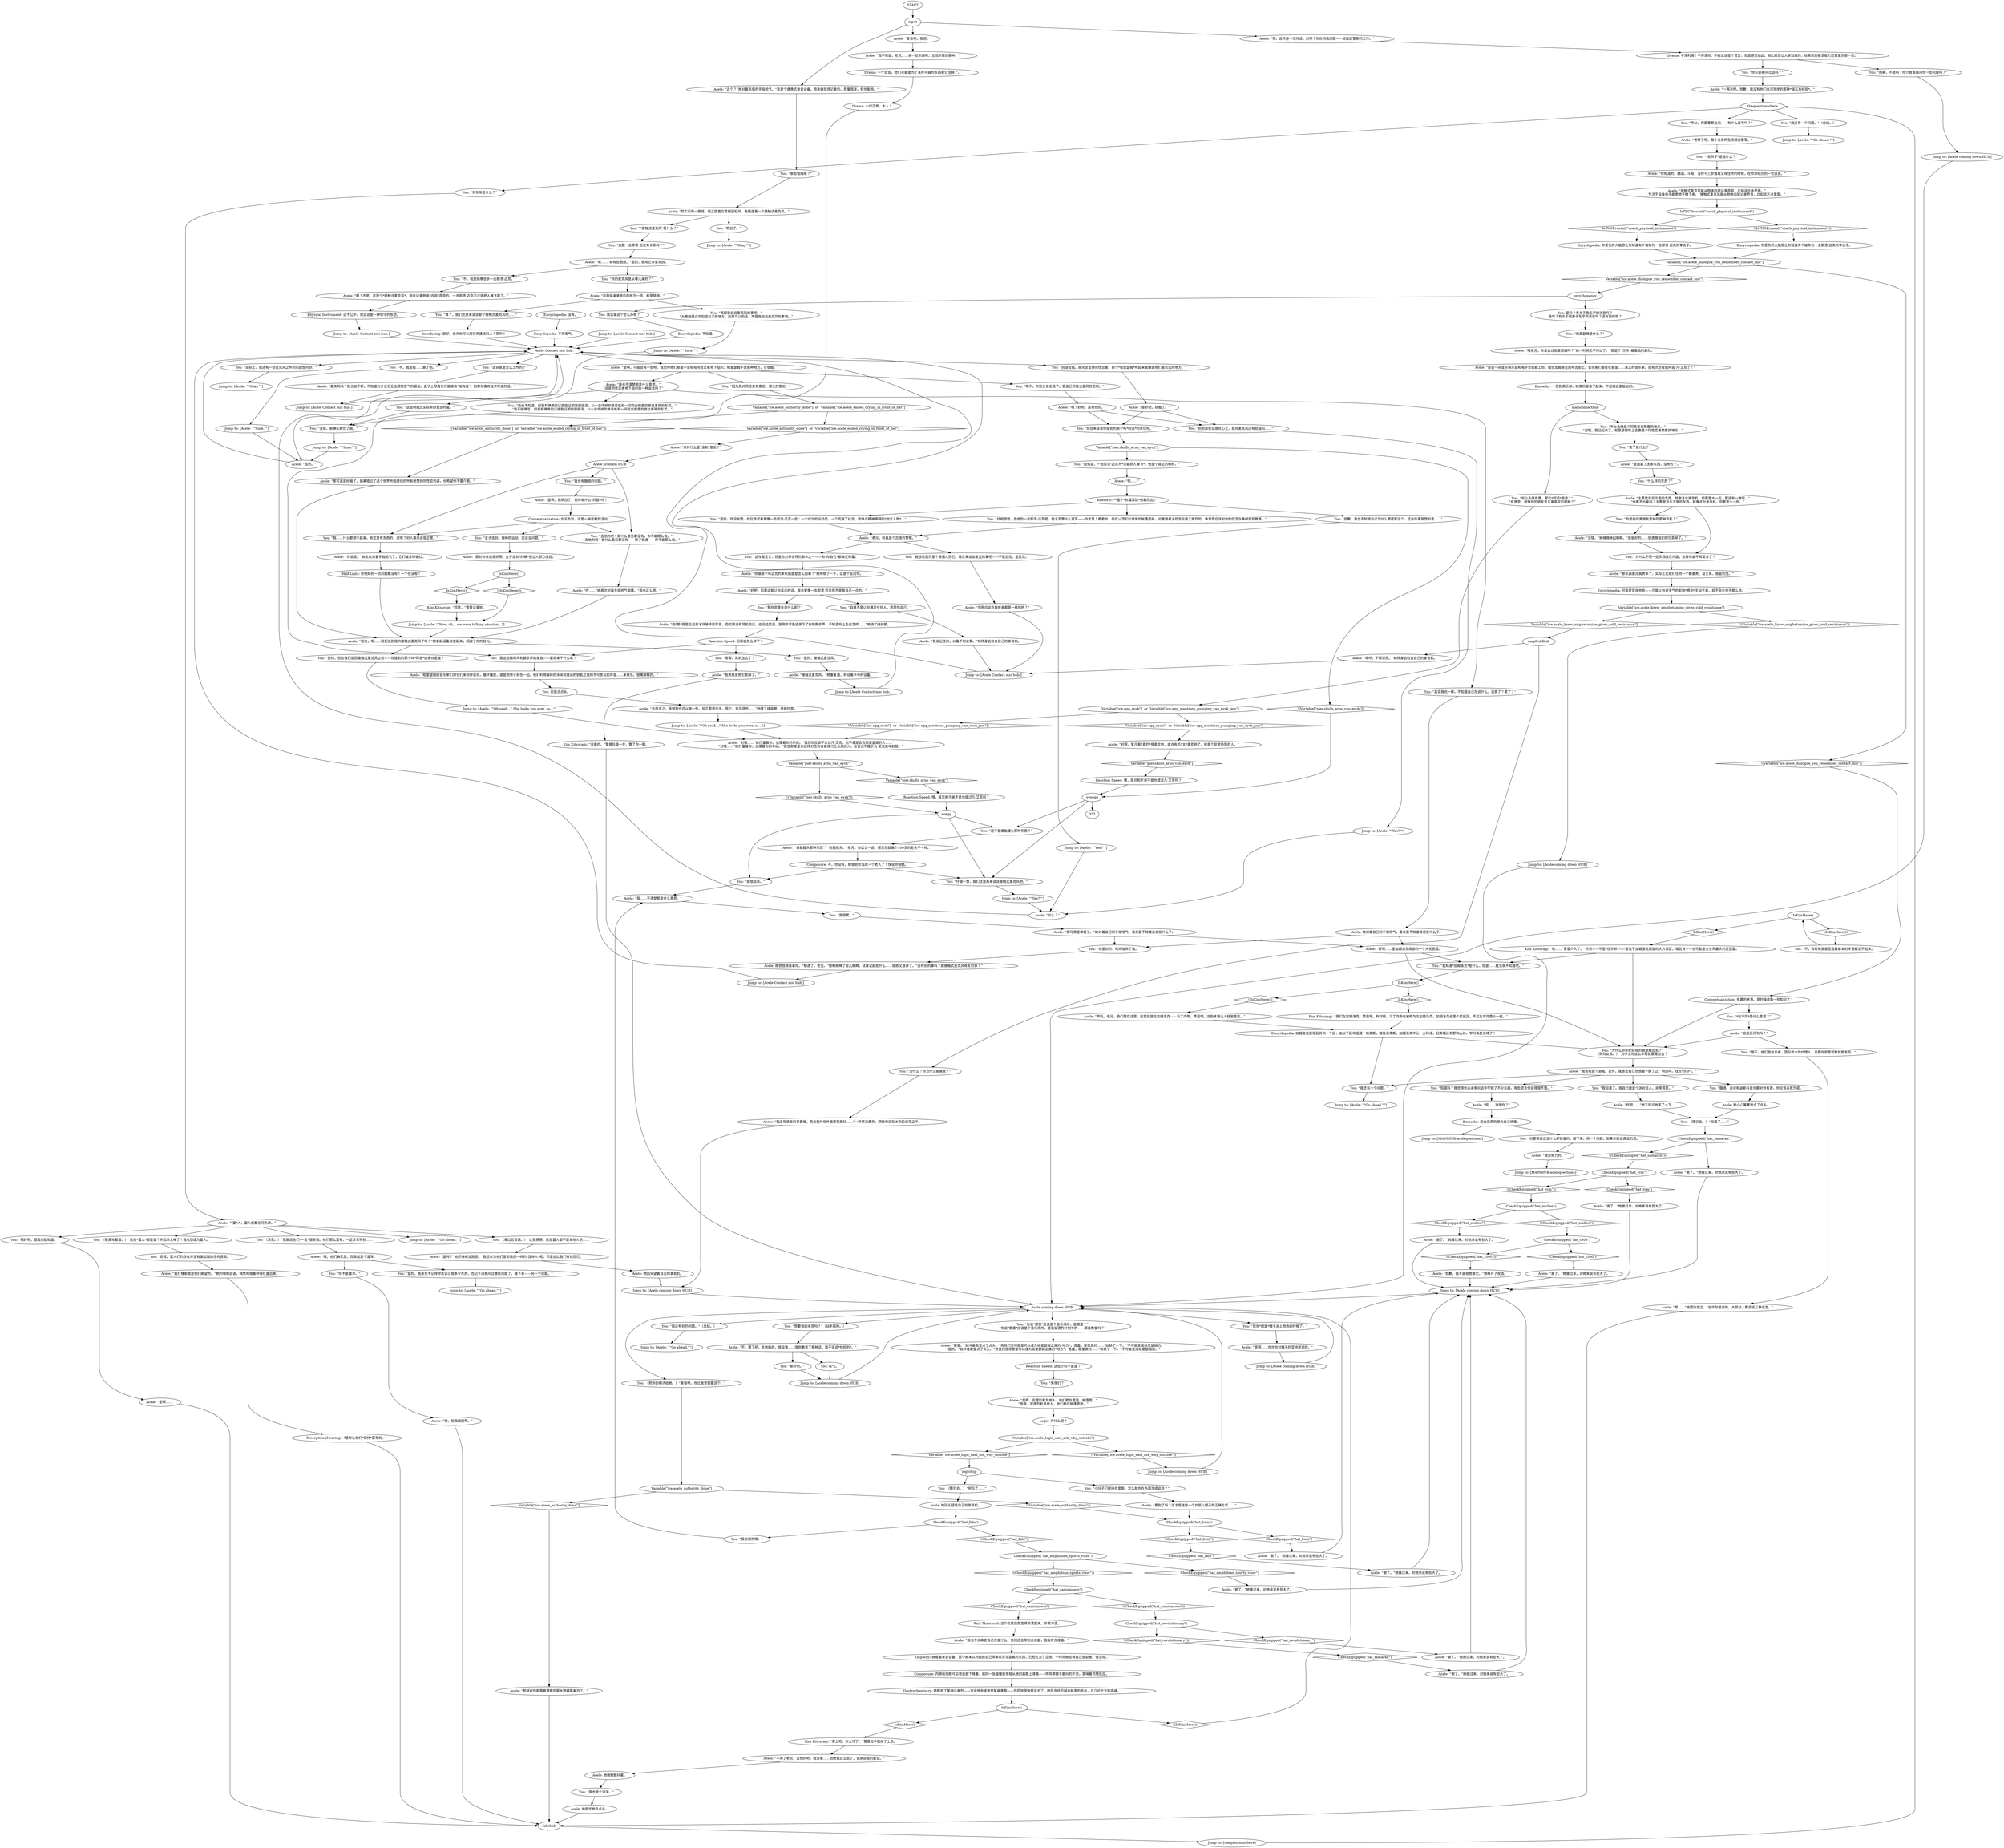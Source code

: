 # ICE / ACELE ON ICE
# this is where the "recording device", "what are you doing here on the ice?" and "questioning" branches are located.
# ==================================================
digraph G {
	  0 [label="START"];
	  1 [label="input"];
	  2 [label="CheckEquipped(\"hat_t500\")"];
	  3 [label="CheckEquipped(\"hat_t500\")", shape=diamond];
	  4 [label="!(CheckEquipped(\"hat_t500\"))", shape=diamond];
	  5 [label="You: “那些电线呢？”"];
	  6 [label="Acele Contact mic hub."];
	  7 [label="You: “哦不，你完全误会我了。我自己可能也是同性恋呢。”"];
	  8 [label="Acele: “我也不太确定自己在做什么，他们还会用到合成器，我没有合成器。”"];
	  9 [label="Jump to: [Acele coming down HUB]"];
	  10 [label="You: “所以，你跟警察之间——有什么过节吗？”"];
	  11 [label="You: “我知道*加姆洛克*是什么，但是……就当我不知道吧。”"];
	  12 [label="Acele: “*富*人，富人们都在河东岸。”"];
	  13 [label="Acele: “哦，他们确实是。而我就是个渣滓。”"];
	  14 [label="Acele: “拜托，老兄。我们就在这里。这里就是北加姆洛克——马丁内斯。算是吧。这些术语让人挺困惑的。”"];
	  15 [label="Jump to: [Acele: \"\"Okay.\"\"]"];
	  16 [label="Jump to: [Acele: \"\"Oh yeah...\" She looks you over, as...\"]"];
	  17 [label="Acele: “呃……”"];
	  18 [label="Acele: “麦克风吗？我也说不好。不知道为什么它无法感知空气的振动，盒子上写着它只能接收*结构音*。如果你喜欢技术呓语的话。”"];
	  19 [label="Jump to: [Acele: \"\"Yes?\"\"]"];
	  20 [label="Acele: 她对着自己的手指哈气，看来是不知道该说些什么了。"];
	  21 [label="You: “是的，你没听错。你应该试着更像一击即溃·迈克一些：一个成功的运动员，一个克服了社会、肉体与精神障碍的*励志人物*。”"];
	  22 [label="You: “这与我无关，而是你对拳击界的泰斗之一——和*你自己*都缺乏尊重。”"];
	  23 [label="You: “什么样的东西？”"];
	  24 [label="Jump to: [Acele: \"\"Go ahead.\"\"]"];
	  25 [label="You: （冷笑。）“我敢说他们*一定*很有钱。他们那么富有，一定非常特别……”"];
	  26 [label="Kim Kitsuragi: “咳……”警督介入了。“市郊——不是*在市郊*——是位于加姆洛克南部的大片郊区，瑞瓦肖——也可能是全世界最大的贫民窟。”"];
	  27 [label="Acele: 她小心翼翼地点了点头。"];
	  28 [label="CheckEquipped(\"hat_amphibian_sports_visor\")"];
	  29 [label="CheckEquipped(\"hat_amphibian_sports_visor\")", shape=diamond];
	  30 [label="!(CheckEquipped(\"hat_amphibian_sports_visor\"))", shape=diamond];
	  31 [label="Acele: “谢了。”她接过来，对她来说有些大了。"];
	  32 [label="Acele: “谢了。”她接过来，对她来说有些大了。"];
	  33 [label="You: “现在来谈谈你提到的那个叫*阿诺*的家伙吧。”"];
	  34 [label="You: “是的，接触式麦克风。”"];
	  35 [label="You: “这玩意是怎么工作的？”"];
	  36 [label="Acele: “你对什么是*没有*意见？”"];
	  37 [label="Acele: “你跟那个叫迈克的家伙到底是怎么回事？”她停顿了一下，这是个反问句。"];
	  38 [label="You: “仔细想想，去他的一击即溃·迈克吧。他才不算什么冠军——你才是！看看你，站在一顶松松垮垮的帐篷面前，对着瘾君子的音乐挑三拣四的。体育界应该对你的信念与奉献感到敬畏。”"];
	  39 [label="Acele: “没错。”她微微眯起眼睛。“是挺好的……很遗憾我们把它卖掉了。”"];
	  40 [label="Variable[\"ice.acele_knew_amphetamine_gives_cold_resistance\"]"];
	  41 [label="Variable[\"ice.acele_knew_amphetamine_gives_cold_resistance\"]", shape=diamond];
	  42 [label="!(Variable[\"ice.acele_knew_amphetamine_gives_cold_resistance\"])", shape=diamond];
	  43 [label="Acele: “嗯……”她望向东边。“也许你是对的。大部分人都会说三种语言。”"];
	  44 [label="Jump to: [Acele coming down HUB]"];
	  45 [label="You: “再跟我说说麦克风的事吧。”\n“大概就是少年犯混日子的地方。如果可以的话，再跟我说说麦克风的事吧。”"];
	  46 [label="Encyclopedia: 可能是安非他命——它能让你对天气的影响*感到*无动于衷，却不会让你不那么冷。"];
	  47 [label="IsKimHere()"];
	  48 [label="IsKimHere()", shape=diamond];
	  49 [label="!(IsKimHere())", shape=diamond];
	  50 [label="Acele: “我爸爸是个酒鬼。另外，我感觉自己也想要一醉了之，明白吗。找点*乐子*。”"];
	  51 [label="You: “我还有一个问题。”"];
	  52 [label="You: “你不是渣滓。”"];
	  53 [label="Acele: “这是反问句吗？”"];
	  54 [label="Acele: “老样子吧，我十几岁的生活相当堕落。”"];
	  55 [label="Physical Instrument: 这不公平。而且这是一种保守的陈述。"];
	  56 [label="Rhetoric: 一整个*长篇累牍*倾巢而出！"];
	  57 [label="Conceptualization: 女子击剑。这是一种高雅的活动。"];
	  58 [label="Acele: “那对你来说很好啊。女子击剑*的确*很让人赏心悦目。”"];
	  59 [label="Jump to: [Acele: \"\"Now, uh... we were talking about m...\"]"];
	  60 [label="Acele: “抱歉，我不是很想要它。”她移开了视线。"];
	  61 [label="Jump to: [Acele: \"\"Yes?\"\"]"];
	  62 [label="You: “抱歉，我也不知道自己为什么要提起这个。还有件事我想知道……”"];
	  63 [label="Acele problem HUB"];
	  64 [label="Acele: “哦！好吧，真有你的。”"];
	  65 [label="You: “其实我也一样。不知道自己在说什么。沮丧了？累了？”"];
	  66 [label="You: “等等，耳机怎么了？”"];
	  67 [label="Acele: “我男朋友把它卖掉了。”"];
	  68 [label="You: “为什么？你为什么能接受？”"];
	  69 [label="Logic: 为什么呢？"];
	  70 [label="You: “*老样子*是指什么？”"];
	  71 [label="IsKimHere()"];
	  72 [label="IsKimHere()", shape=diamond];
	  73 [label="!(IsKimHere())", shape=diamond];
	  74 [label="CheckEquipped(\"hat_revolutionary\")"];
	  75 [label="CheckEquipped(\"hat_revolutionary\")", shape=diamond];
	  76 [label="!(CheckEquipped(\"hat_revolutionary\"))", shape=diamond];
	  77 [label="Encyclopedia: 你受伤的大脑想让你知道有个被称为一击即溃·迈克的拳击手。"];
	  78 [label="You: “是的，但在我们说回接触式麦克风之前——你提到的那个叫*阿诺*的家伙是谁？”"];
	  79 [label="Acele: “哼……”她再次对着手指哈气取暖。“我也这么想。”"];
	  80 [label="Acele: “那可真是好极了。如果错过了这个世界所能提供的所有绝赞的同性恋内容，也希望你不要介意。”"];
	  81 [label="You: “我很累。”"];
	  82 [label="You: 只是点点头。"];
	  83 [label="You: “现在*就是*帽子派上用场的时候了。”"];
	  84 [label="Acele: “不用了老兄，去他的吧，我没事……抱歉我这么说了，请原谅我的脏话。”"];
	  85 [label="logicitup"];
	  86 [label="You: 叹气。"];
	  87 [label="Acele: “是吗？”她好像相当困惑。“我还以为他们是和我们一样的*瓦肖人*呢，只是远比我们有钱而已。"];
	  88 [label="You: “我还有一个问题。”（总结。）"];
	  89 [label="Acele: “好吧……”她下意识地笑了一下。"];
	  90 [label="You: “哦好吧，很高兴能知道。”"];
	  91 [label="CheckEquipped(\"hat_camionneur\")"];
	  92 [label="CheckEquipped(\"hat_camionneur\")", shape=diamond];
	  93 [label="!(CheckEquipped(\"hat_camionneur\"))", shape=diamond];
	  94 [label="Acele: “谢了。”她接过来，对她来说有些大了。"];
	  95 [label="Acele: “谢了。”她接过来，对她来说有些大了。"];
	  96 [label="You: “*接触式麦克风*是什么？”"];
	  97 [label="Acele: “其实只有一根线，我正提着它等线团松开。电线连着一个接触式麦克风。”"];
	  98 [label="encythepency"];
	  99 [label="You: “不，我是指拳击手一击即溃·迈克。”"];
	  100 [label="Acele: “什么？”"];
	  101 [label="Acele: “那好吧，好极了。”"];
	  102 [label="You: “我也不知道，但我有确凿的证据能证明我很摇滚，以一台坏掉的录音机和一间完全报废的旅社客房的形式。”\n“我不能确定，但我有确凿的证据能证明我很摇滚，以一台坏掉的录音机和一间完全报废的旅社客房的形式。”"];
	  103 [label="You: “我想说我只是个普通人而已。现在来谈谈麦克的事吧——不是迈克，是麦克。”"];
	  104 [label="You: “那这些破碎声和脚步声的录音——要用来干什么呢？”"];
	  105 [label="You: “小伙子们都待在里面，怎么就你在外面冻成这样？”"];
	  106 [label="Empathy: 这女孩真的很为自己骄傲。"];
	  107 [label="You: “对警察说谎没什么好骄傲的。接下来，另一个问题，如果你能说真话的话。”"];
	  108 [label="Jump to: [Acele: \"\"Go ahead.\"\"]"];
	  109 [label="Reaction Speed: 旧耳机怎么样了？"];
	  110 [label="Acele: “呃……”她有些困惑。“是的，我用它来录东西。”"];
	  111 [label="Acele: “我……不清楚那是什么意思。”"];
	  112 [label="You: “别把那些话放在心上，我对麦克风还有些疑问……”"];
	  113 [label="Acele: “是啊，我明白了，但你有什么*问题*吗？”"];
	  114 [label="Empathy: 她看着录音设备，那个她本以为能给自己带来欢乐与逃离的东西，已经化为了空想。一时间她觉得自己很幼稚，很没用。"];
	  115 [label="You: “为什么不把一些东西放在外面，这样你就不用受冻了？”"];
	  116 [label="Variable[\"ice.acele_authority_done\"]"];
	  117 [label="Variable[\"ice.acele_authority_done\"]", shape=diamond];
	  118 [label="!(Variable[\"ice.acele_authority_done\"])", shape=diamond];
	  119 [label="Jump to: [Acele coming down HUB]"];
	  120 [label="Acele: “不，算了吧，去他妈的，我没事……很抱歉说了那种话，我不该说*他妈的*。”"];
	  121 [label="Jump to: [Acele coming down HUB]"];
	  122 [label="Jump to: [Acele Contact mic hub.]"];
	  123 [label="Acele: “现在，呃……我们说到我的接触式麦克风了吗？”她拿起设备检查起来，回避了你的目光。"];
	  124 [label="Acele: “啊！不是。这是个*接触式麦克风*，用来记录物体*内部*声音的。一击即溃·迈克不过是把人揍飞罢了。”"];
	  125 [label="Encyclopedia: 不用客气。"];
	  126 [label="You: “听上去像是个同性恋者聚集的地方。”\n“对哦，我记起来了。帕里瑟姆听上去像是个同性恋者聚集的地方。”"];
	  127 [label="You: “听上去很有趣，那位*阿诺*是谁？”\n“有意思。就像你的朋友爱凡客喜欢的那种？”"];
	  128 [label="You: “自尊不是让你满足任何人，而是你自己。”"];
	  129 [label="Acele: “好吧，如果这能让你高兴的话，我会更像一击即溃·迈克而不是我自己一点的。”"];
	  130 [label="Acele: “你明白这在我听来都是一样的吧？”"];
	  131 [label="Drama: 一个谎言，他们可能是为了某样可疑的东西把它当掉了。"];
	  132 [label="Acele: “帕里瑟姆的音乐家们用它们来创作音乐，循环播放，或是把带子剪在一起。他们利用破碎的冰块和晃动的钥匙之类的不可思议的声音……来奏乐。很难解释的。”"];
	  133 [label="You: “你是指你男朋友卖掉的那种耳机？”"];
	  134 [label="Acele: “那里。”她冲着教堂点了点头。“男孩们觉得那里可以成为帕里瑟姆之类的*地方*。愚蠢，那里真的……”她顿了一下。“不可能变成帕里瑟姆的。”\n“是的。”她冲着教堂点了点头。“男孩们觉得那里可以成为帕里瑟姆之类的*地方*。愚蠢，那里真的……”她顿了一下。“不可能变成帕里瑟姆的。”"];
	  135 [label="Acele: “是啊，安德烈和其他人，他们都在里面，帐篷里。”\n“是啊，安德烈和其他人，他们都在帐篷里面。”"];
	  136 [label="Acele: “嗯，这只是一次问话，对吧？你在问我问题——这就是警察的工作。”"];
	  137 [label="You: “我知道了。我自己就是个派对狂人，非常疯狂。”"];
	  138 [label="Acele: “哦，但我就是啊。”"];
	  139 [label="Half Light: 你他妈的一点问题都没有！一个也没有！"];
	  140 [label="Acele: “谢了。”她接过来，对她来说有些大了。"];
	  141 [label="Encyclopedia: 你受伤的大脑想让你知道有个被称为一击即溃·迈克的拳击手。"];
	  142 [label="Variable[\"ice.acele_dialogue_you_remember_contact_mic\"]"];
	  143 [label="Variable[\"ice.acele_dialogue_you_remember_contact_mic\"]", shape=diamond];
	  144 [label="!(Variable[\"ice.acele_dialogue_you_remember_contact_mic\"])", shape=diamond];
	  145 [label="Acele: “和我搞来录音机的地方一样，帕里瑟姆。”"];
	  146 [label="You: “我很沮丧。”"];
	  147 [label="You: “你是对的，时间抛弃了我。”"];
	  148 [label="You: “去他的吧！我什么意见都没有，你不能那么说。”\n“去他的吧！我什么意见都没有——除了饮酒——你不能那么说。”"];
	  149 [label="Acele: “总而言之，我想我也可以做一些。反正那里应该，是个，音乐场所……”她揉了揉肩膀，环顾四周。"];
	  150 [label="You: “我还有别的问题。”（总结。）"];
	  151 [label="Acele coming down HUB"];
	  152 [label="You: “想要我的夹克吗？”（动手脱掉。）"];
	  153 [label="Drama: 干净利落！干得漂亮。不能说这是个谎言，但是感觉如此。相比她想让大家知道的，她真实的撒谎能力还要更厉害一些。"];
	  154 [label="You: “*在市郊*是什么意思？”"];
	  155 [label="Acele: 她奇怪地看着你。“糟透了，老兄。”她稍微眯了会儿眼睛，试着记起些什么……随即又放弃了。“还有别的事吗？跟接触式麦克风有关的事？”"];
	  156 [label="You: “女子击剑。很棒的运动。完全没问题。”"];
	  157 [label="Acele: “接触式麦克风，”她重复道，转动着手中的设备。"];
	  158 [label="Acele: “‘像骷髅头那种东西’？”她摇摇头。“老兄，你这么一说，感觉你就像个100岁的老头子一样。”"];
	  159 [label="Acele: “这个？”她对着冻僵的手指哈气。“这是个便携式录音设备，用来做现场记录的。质量很差，但也能用。”"];
	  160 [label="Acele: “录音吧，我想。”"];
	  161 [label="Electrochemistry: 她服用了某种兴奋剂——安非他命或者甲氧麻黄酮——但药效很快就退去了。她将会经历越来越多的低谷，与几近于无的高峰。"];
	  162 [label="Kim Kitsuragi: “穿上吧，你太冷了。”警督动手脱掉了上衣。"];
	  163 [label="You: “你说*那里*应该是个音乐场所，是哪里？”\n“你说*那里*应该是个音乐场所，是指安德烈计划中的——那座教堂吗？”"];
	  164 [label="You: “男孩们？”"];
	  165 [label="Variable[\"ice.acele_logic_said_ask_why_outside\"]"];
	  166 [label="Variable[\"ice.acele_logic_said_ask_why_outside\"]", shape=diamond];
	  167 [label="!(Variable[\"ice.acele_logic_said_ask_why_outside\"])", shape=diamond];
	  168 [label="Jump to: [Acele: \"\"Go ahead.\"\"]"];
	  169 [label="Jump to: [MAINHUB-acelequestions]"];
	  170 [label="You: “明白了。”"];
	  171 [label="Empathy: 一想到俱乐部，她真的振奋了起来。不过离这里挺远的。"];
	  172 [label="CheckEquipped(\"hat_mullen\")"];
	  173 [label="CheckEquipped(\"hat_mullen\")", shape=diamond];
	  174 [label="!(CheckEquipped(\"hat_mullen\"))", shape=diamond];
	  175 [label="Jump to: [Acele Contact mic hub.]"];
	  176 [label="Reaction Speed: 喂，尿兄和干弟不是也提过凡·艾克吗？"];
	  177 [label="You: 我该拿这个怎么办呢？"];
	  178 [label="Jump to: [Acele: \"\"Sure.\"\"]"];
	  179 [label="maincontacthub"];
	  180 [label="You: （把你的帽子给她。）“拿着吧，你比我更需要这个。”"];
	  181 [label="You: “为什么你年纪轻轻的就要搬出去？”\n（转向女孩。）“为什么你这么年轻就要搬出去？”"];
	  182 [label="You: “酗酒、派对和迪斯科音乐都对你有害，你应该以我为戒。”"];
	  183 [label="You: （凑过去耳语。）“让我猜猜，这些富人都不是本地人吧……”"];
	  184 [label="Acele: “你知道的。酗酒、斗殴，当你十三岁搬离父母住所的时候，在市郊经历的一切丑恶。”"];
	  185 [label="You: “知道吗？我觉得你从诸多问话中学到了不少东西，有些谎言你说得很不错。”"];
	  186 [label="Acele: 她担忧地点点头。"];
	  187 [label="thequestionishere"];
	  188 [label="Acele: “你说呢。”她又在对着手指哈气了，它们被冻得通红。"];
	  189 [label="CheckEquipped(\"hat_bum\")"];
	  190 [label="CheckEquipped(\"hat_bum\")", shape=diamond];
	  191 [label="!(CheckEquipped(\"hat_bum\"))", shape=diamond];
	  192 [label="CheckEquipped(\"hat_rcm\")"];
	  193 [label="CheckEquipped(\"hat_rcm\")", shape=diamond];
	  194 [label="!(CheckEquipped(\"hat_rcm\"))", shape=diamond];
	  195 [label="Encyclopedia: 加姆洛克是瑞瓦肖的一个区，由以下区块组成：帕克斯，维拉洛博斯，加姆洛克中心，大科戎，旧南城还有野狗山谷。学习真是太棒了！"];
	  196 [label="Acele: “哦老兄，你没去过帕里瑟姆吗？”她一时间忘乎所以了。“那是个*充斥*着毒品的粪坑。”"];
	  197 [label="Acele: “对哦……”她打量着你，估摸着你的年纪。“我想你应该不认识凡·艾克，也不像是会去帕里瑟姆的人……”\n“对哦……”她打量着你，估摸着你的年纪。“我想即便是你这样对性向有着现代化认知的人，应该也不属于凡·艾克的年龄层。”"];
	  198 [label="You: “因为我对同性恋有意见，很大的意见。”"];
	  199 [label="You: “实际上，我还有一些麦克风之外的问题想问你。”"];
	  200 [label="ampfcoldhub"];
	  201 [label="Acele: “我还有录音的事要做，而且我待在外面感觉更好……”一阵寒流袭来，把她淹没在冰冷的浪花之中。"];
	  202 [label="Acele: “谢了。”她接过来，对她来说有些大了。"];
	  203 [label="You: “河东岸是什么？”"];
	  204 [label="Perception (Hearing): “是你让他们*保持*富有的。”"];
	  205 [label="Jump to: [Acele coming down HUB]"];
	  206 [label="Acele: “是啊……”"];
	  207 [label="Kim Kitsuragi: “同意，”警督记录到。"];
	  208 [label="noegg"];
	  209 [label="Composure: 不，你没有。她错把你当成一个老人了！快说你很酷。"];
	  210 [label="Acele: “我*想*我是在记录冰块破碎的声音，但如果没有耳机的话，也没法知道。我刚才可能还录下了你的脚步声，不知道听上去会怎样……”她挠了挠前额。"];
	  211 [label="Acele: “是啊……也许你对帽子的坚持是对的。”"];
	  212 [label="You: “那好吧。”"];
	  213 [label="You: （随它去。）“明白了……”"];
	  214 [label="Jump to: [Acele: \"\"Go ahead.\"\"]"];
	  215 [label="You: “我……什么都想不起来。肯定是有东西的，对吧？对人类来说很正常。”"];
	  216 [label="yesegg"];
	  217 [label="Jump to: [Acele Contact mic hub.]"];
	  218 [label="Encyclopedia: 不知道。"];
	  219 [label="You: “仔细一想，我们还是再来谈谈接触式麦克风吧。”"];
	  220 [label="You: “这说明我比实际年龄更加时髦。”"];
	  221 [label="Composure: 内啡肽肉眼可见地急剧下降着，如同一张温暖的毛毯从她的肩膀上滑落——阵阵寒颤与颤抖的下巴，意味着药物反应。"];
	  222 [label="fakehub"];
	  223 [label="Variable[\"ice.acele_authority_done\"]  or  Variable[\"ice.acele_ended_crying_in_front_of_her\"]"];
	  224 [label="Variable[\"ice.acele_authority_done\"]  or  Variable[\"ice.acele_ended_crying_in_front_of_her\"]", shape=diamond];
	  225 [label="!(Variable[\"ice.acele_authority_done\"]  or  Variable[\"ice.acele_ended_crying_in_front_of_her\"])", shape=diamond];
	  226 [label="Variable[\"ice.egg_eyck\"]  or  Variable[\"ice.egg_mentions_pumping_van_eyck_jam\"]"];
	  227 [label="Variable[\"ice.egg_eyck\"]  or  Variable[\"ice.egg_mentions_pumping_van_eyck_jam\"]", shape=diamond];
	  228 [label="!(Variable[\"ice.egg_eyck\"]  or  Variable[\"ice.egg_mentions_pumping_van_eyck_jam\"])", shape=diamond];
	  229 [label="IsTHCPresent(\"coach_physical_instrument\")"];
	  230 [label="IsTHCPresent(\"coach_physical_instrument\")", shape=diamond];
	  231 [label="!(IsTHCPresent(\"coach_physical_instrument\"))", shape=diamond];
	  232 [label="Jump to: [Acele Contact mic hub.]"];
	  233 [label="You: 是吗？有关于我名字的消息吗？\n是吗？有关于我妻子名字的消息吗？还有我妈呢？"];
	  234 [label="Jump to: [Acele Contact mic hub.]"];
	  235 [label="Acele: “当然。”"];
	  236 [label="Acele: “老兄，你真是个古怪的警察。”"];
	  237 [label="Jump to: [Acele: \"\"Okay.\"\"]"];
	  238 [label="Jump to: [Acele Contact mic hub.]"];
	  239 [label="You: “我也有酗酒的问题。”"];
	  240 [label="Acele: “主要是音乐方面的东西。就像这台录音机，但要更大一些，那还有一堆呢。”\n“你看不出来吗？主要是音乐方面的东西，就像这台录音机，但要更大一些。”"];
	  241 [label="You: （敬畏地看着。）“这些*富人*都是谁？听起来太棒了！我也想成为富人。”"];
	  242 [label="Acele: “呃……谢谢你？”"];
	  243 [label="Kim Kitsuragi: “我们在加姆洛克。算是吧。有时候，马丁内斯也被称为北加姆洛克。加姆洛克也是个贫民区，不过比市郊要小一些。”"];
	  244 [label="Acele: “我会努力的。”"];
	  245 [label="Jump to: [thequestionishere]"];
	  246 [label="Acele: 她回头望着自己的录音机。"];
	  247 [label="Acele: “那是一间音乐俱乐部和电子合成器工坊，就在加姆洛克的布吉街上。音乐家们都住在那里……真正的音乐家。我有次还看到阿诺·凡·艾克了！”"];
	  248 [label="Acele: “我会记住的，以备不时之需。”她转身去检查自己的录音机。"];
	  249 [label="Acele: “谢了。”她接过来，对她来说有些大了。"];
	  250 [label="IsKimHere()"];
	  251 [label="IsKimHere()", shape=diamond];
	  252 [label="!(IsKimHere())", shape=diamond];
	  253 [label="Reaction Speed: 这些小伙子是谁？"];
	  254 [label="Jump to: [Acele: \"\"Sure.\"\"]"];
	  255 [label="Acele: “那东西要比我贵多了，实际上比我们任何一个都要贵。没关系，我能抗住。”"];
	  256 [label="You: “你以前被问过话吗？”"];
	  257 [label="Acele: “一两次吧。抱歉，我没有他们在河东岸的那种*瑞瓦肖经验*。”"];
	  258 [label="You: “的确，不是吗？你介意我再问你一些问题吗？”"];
	  259 [label="IsKimHere()"];
	  260 [label="IsKimHere()", shape=diamond];
	  261 [label="!(IsKimHere())", shape=diamond];
	  262 [label="Acele: “我打赌那就是他们期望的。”她的喃喃自语，悄然地随着呼吸吐露出来。"];
	  263 [label="Jump to: [Acele: \"\"Yes?\"\"]"];
	  264 [label="Acele: “谢了。”她接过来，对她来说有些大了。"];
	  265 [label="Acele: “对啊，爱凡客*真的*很喜欢他，或许有点*太*喜欢他了。他是个非常热情的人。”"];
	  266 [label="Drama: 一切正常，大人！"];
	  267 [label="Reaction Speed: 喂，尿兄和干弟不是也提过凡·艾克吗？"];
	  268 [label="Variable[\"pier.skulls_arno_van_eyck\"]"];
	  269 [label="Variable[\"pier.skulls_arno_van_eyck\"]", shape=diamond];
	  270 [label="!(Variable[\"pier.skulls_arno_van_eyck\"])", shape=diamond];
	  271 [label="You: “是不是像骷髅头那种东西？”"];
	  272 [label="Encyclopedia: 没有。"];
	  273 [label="You: “帕里瑟姆是什么？”"];
	  274 [label="You: “算了，我们还是来谈谈那个接触式麦克风吧……”"];
	  275 [label="Acele: “好吧……是加姆洛克南部的一个大贫民窟。”"];
	  276 [label="You: “不，有时候我甚至连最基本的术语都记不起来。”"];
	  277 [label="You: “哦不，他们是外来者，国际资本的代理人。只要你留意观察就能发现。”"];
	  278 [label="Acele: 她回头望着自己的录音机。"];
	  279 [label="CheckEquipped(\"hat_samaran\")"];
	  280 [label="CheckEquipped(\"hat_samaran\")", shape=diamond];
	  281 [label="!(CheckEquipped(\"hat_samaran\"))", shape=diamond];
	  282 [label="Acele: “谢了。”她接过来，对她来说有些大了。"];
	  283 [label="Pain Threshold: 这个女孩突然变得冷漠起来，非常冷漠。"];
	  284 [label="Jump to: [Acele: \"\"Oh yeah...\" She looks you over, as...\"]"];
	  285 [label="Variable[\"pier.skulls_arno_van_eyck\"]"];
	  286 [label="Variable[\"pier.skulls_arno_van_eyck\"]", shape=diamond];
	  287 [label="!(Variable[\"pier.skulls_arno_van_eyck\"])", shape=diamond];
	  288 [label="You: “要知道，一击即溃·迈克不*只能把人揍飞*，他是个真正的榜样。”"];
	  289 [label="You: “不，我是指……算了吧。”"];
	  290 [label="You: “你的麦克风是从哪儿来的？”"];
	  291 [label="Acele: “是啊，可能会有一些吧。我觉得他们那里不会轻视同性恋者地下组织。帕里瑟姆不是那种地方。它很酷。”"];
	  292 [label="You: “卖了做什么？”"];
	  293 [label="Kim Kitsuragi: “没事的。”警督后退一步，瞥了你一眼。"];
	  294 [label="Acele: 她微微颤抖着。"];
	  295 [label="Jump to: [Acele coming down HUB]"];
	  296 [label="You: “我也是个渣滓。”"];
	  297 [label="You: “是的，我甚至不记得你告诉过我多少东西，也记不清我问过哪些问题了。接下来——另一个问题。”"];
	  298 [label="Jump to: [MAINHUB-acelequestions]"];
	  299 [label="You: （随它去。）“知道了……”"];
	  300 [label="Acele: “嗯哼，干得漂亮。”她转身去检查自己的录音机。"];
	  301 [label="Jump to: [Acele: \"\"Sure.\"\"]"];
	  302 [label="Interfacing: 很好。也许你可以用它来骚扰别人？窃听！"];
	  303 [label="Conceptualization: 有趣的术语。是时候收集一些知识了！"];
	  304 [label="Acele: “接触式麦克风能从物体内部记录声音，比如这片冰里面。”\n专注于设备似乎能使她平静下来。“接触式麦克风能从物体内部记录声音，比如这片冰里面。”"];
	  305 [label="You: “这跟一击即溃·迈克有关系吗？”"];
	  306 [label="You: “别误会我。我完全支持同性恋者。那个*帕里瑟姆*听起来就像是他们喜欢去的地方。”"];
	  307 [label="Acele: “我也不清楚那是什么意思。”\n“这是同性恋者地下组织的一种说法吗？”"];
	  308 [label="Acele: “那可真是棒极了。”她对着自己的手指哈气，看来是不知道该说些什么了。"];
	  309 [label="You: “没错，那确实取悦了我。”"];
	  310 [label="You: “那你究竟在录什么呢？”"];
	  311 [label="Acele: “我不知道，老兄……买一些东西吧，生活所需的那种。”"];
	  312 [label="Acele: “里面塞了太多东西，没地方了。”"];
	  313 [label="Acele: “看到了吗？这才是送给一个女孩儿帽子的正确方式……”"];
	  314 [label="Acele: “那就祝你能靠着警察的薪水跨越那条河了。”"];
	  315 [label="You: “奇怪。富人们的存在并没有激起我的任何感情。”"];
	  316 [label="Jump to: [Acele: \"\"Go ahead.\"\"]"];
	  317 [label="Jump to: [Acele coming down HUB]"];
	  318 [label="CheckEquipped(\"hat_faln\")"];
	  319 [label="CheckEquipped(\"hat_faln\")", shape=diamond];
	  320 [label="!(CheckEquipped(\"hat_faln\"))", shape=diamond];
	  321 [label="You: “我也很热情。”"];
	  0 -> 1
	  1 -> 160
	  1 -> 136
	  1 -> 159
	  2 -> 3
	  2 -> 4
	  3 -> 95
	  4 -> 60
	  5 -> 97
	  6 -> 289
	  6 -> 35
	  6 -> 291
	  6 -> 199
	  6 -> 306
	  7 -> 64
	  8 -> 114
	  9 -> 151
	  10 -> 54
	  11 -> 259
	  12 -> 241
	  12 -> 183
	  12 -> 25
	  12 -> 90
	  12 -> 316
	  13 -> 297
	  13 -> 52
	  14 -> 195
	  16 -> 197
	  17 -> 56
	  18 -> 217
	  19 -> 100
	  20 -> 275
	  20 -> 147
	  21 -> 236
	  22 -> 37
	  23 -> 240
	  25 -> 13
	  26 -> 11
	  26 -> 181
	  27 -> 299
	  28 -> 29
	  28 -> 30
	  29 -> 94
	  30 -> 91
	  31 -> 9
	  32 -> 9
	  33 -> 285
	  34 -> 157
	  35 -> 18
	  36 -> 63
	  37 -> 129
	  38 -> 236
	  39 -> 115
	  40 -> 41
	  40 -> 42
	  41 -> 200
	  42 -> 121
	  43 -> 222
	  44 -> 151
	  45 -> 254
	  46 -> 40
	  47 -> 48
	  47 -> 49
	  48 -> 162
	  49 -> 151
	  50 -> 185
	  50 -> 137
	  50 -> 51
	  50 -> 182
	  51 -> 214
	  52 -> 138
	  53 -> 277
	  53 -> 181
	  54 -> 70
	  55 -> 234
	  56 -> 62
	  56 -> 21
	  56 -> 38
	  57 -> 148
	  57 -> 156
	  57 -> 215
	  58 -> 250
	  59 -> 123
	  60 -> 9
	  61 -> 100
	  62 -> 61
	  63 -> 215
	  63 -> 148
	  63 -> 239
	  64 -> 112
	  64 -> 33
	  65 -> 20
	  66 -> 67
	  67 -> 293
	  68 -> 201
	  69 -> 165
	  70 -> 184
	  71 -> 72
	  71 -> 73
	  72 -> 26
	  73 -> 276
	  74 -> 75
	  74 -> 76
	  75 -> 140
	  76 -> 280
	  77 -> 142
	  78 -> 16
	  79 -> 123
	  80 -> 123
	  81 -> 308
	  82 -> 149
	  83 -> 211
	  84 -> 294
	  85 -> 105
	  85 -> 213
	  86 -> 295
	  87 -> 278
	  88 -> 168
	  89 -> 299
	  90 -> 206
	  91 -> 92
	  91 -> 93
	  92 -> 283
	  93 -> 74
	  94 -> 9
	  95 -> 9
	  96 -> 305
	  97 -> 96
	  97 -> 170
	  98 -> 233
	  98 -> 177
	  99 -> 124
	  100 -> 6
	  101 -> 112
	  101 -> 33
	  102 -> 309
	  103 -> 130
	  104 -> 132
	  105 -> 313
	  106 -> 298
	  106 -> 107
	  107 -> 244
	  109 -> 104
	  109 -> 66
	  110 -> 290
	  110 -> 99
	  111 -> 81
	  112 -> 19
	  113 -> 57
	  114 -> 221
	  115 -> 255
	  116 -> 117
	  116 -> 118
	  117 -> 314
	  118 -> 189
	  119 -> 151
	  120 -> 212
	  120 -> 86
	  121 -> 151
	  122 -> 6
	  123 -> 34
	  123 -> 78
	  124 -> 55
	  125 -> 6
	  126 -> 292
	  127 -> 226
	  128 -> 248
	  129 -> 128
	  129 -> 310
	  130 -> 238
	  131 -> 266
	  132 -> 82
	  133 -> 39
	  134 -> 253
	  135 -> 69
	  136 -> 153
	  137 -> 89
	  138 -> 222
	  139 -> 123
	  140 -> 9
	  141 -> 142
	  142 -> 144
	  142 -> 143
	  143 -> 98
	  144 -> 303
	  145 -> 274
	  145 -> 45
	  146 -> 111
	  147 -> 155
	  148 -> 79
	  149 -> 284
	  150 -> 24
	  151 -> 163
	  151 -> 83
	  151 -> 180
	  151 -> 150
	  151 -> 152
	  152 -> 120
	  153 -> 256
	  153 -> 258
	  154 -> 53
	  155 -> 232
	  156 -> 58
	  157 -> 122
	  158 -> 209
	  159 -> 5
	  160 -> 311
	  161 -> 47
	  162 -> 84
	  163 -> 134
	  164 -> 135
	  165 -> 166
	  165 -> 167
	  166 -> 85
	  167 -> 205
	  170 -> 15
	  171 -> 179
	  172 -> 173
	  172 -> 174
	  173 -> 32
	  174 -> 2
	  175 -> 6
	  176 -> 216
	  177 -> 218
	  178 -> 235
	  179 -> 126
	  179 -> 127
	  180 -> 116
	  181 -> 50
	  182 -> 27
	  183 -> 87
	  184 -> 304
	  185 -> 242
	  186 -> 222
	  187 -> 88
	  187 -> 10
	  187 -> 203
	  188 -> 139
	  189 -> 190
	  189 -> 191
	  190 -> 202
	  191 -> 319
	  192 -> 193
	  192 -> 194
	  193 -> 249
	  194 -> 172
	  195 -> 51
	  195 -> 181
	  196 -> 247
	  197 -> 268
	  198 -> 223
	  199 -> 237
	  200 -> 68
	  200 -> 300
	  201 -> 44
	  202 -> 9
	  203 -> 12
	  204 -> 222
	  205 -> 151
	  206 -> 222
	  207 -> 59
	  208 -> 146
	  208 -> 219
	  208 -> 271
	  209 -> 146
	  209 -> 219
	  210 -> 109
	  211 -> 119
	  212 -> 295
	  213 -> 246
	  215 -> 188
	  216 -> 322
	  216 -> 219
	  216 -> 271
	  217 -> 6
	  218 -> 6
	  219 -> 263
	  220 -> 309
	  221 -> 161
	  222 -> 245
	  223 -> 224
	  223 -> 225
	  224 -> 36
	  225 -> 80
	  226 -> 227
	  226 -> 228
	  227 -> 265
	  228 -> 197
	  229 -> 230
	  229 -> 231
	  230 -> 77
	  231 -> 141
	  232 -> 6
	  233 -> 273
	  234 -> 6
	  235 -> 6
	  236 -> 22
	  236 -> 103
	  238 -> 6
	  239 -> 113
	  240 -> 115
	  240 -> 133
	  241 -> 315
	  242 -> 106
	  243 -> 195
	  244 -> 169
	  245 -> 187
	  246 -> 318
	  247 -> 171
	  248 -> 238
	  249 -> 9
	  250 -> 251
	  250 -> 252
	  251 -> 207
	  252 -> 59
	  253 -> 164
	  254 -> 235
	  255 -> 46
	  256 -> 257
	  257 -> 187
	  258 -> 317
	  259 -> 260
	  259 -> 261
	  260 -> 243
	  261 -> 14
	  262 -> 204
	  263 -> 100
	  264 -> 9
	  265 -> 286
	  266 -> 104
	  267 -> 208
	  268 -> 269
	  268 -> 270
	  269 -> 267
	  270 -> 208
	  271 -> 158
	  272 -> 125
	  273 -> 196
	  274 -> 302
	  275 -> 11
	  275 -> 181
	  276 -> 71
	  277 -> 43
	  278 -> 44
	  279 -> 281
	  279 -> 282
	  280 -> 31
	  281 -> 192
	  282 -> 9
	  283 -> 8
	  284 -> 197
	  285 -> 288
	  285 -> 287
	  286 -> 176
	  287 -> 216
	  288 -> 17
	  289 -> 178
	  290 -> 145
	  291 -> 307
	  291 -> 198
	  291 -> 7
	  292 -> 312
	  293 -> 151
	  294 -> 296
	  295 -> 151
	  296 -> 186
	  297 -> 108
	  299 -> 279
	  300 -> 238
	  301 -> 235
	  302 -> 6
	  303 -> 154
	  303 -> 181
	  304 -> 229
	  305 -> 110
	  306 -> 101
	  307 -> 65
	  307 -> 220
	  307 -> 102
	  308 -> 275
	  308 -> 147
	  309 -> 301
	  310 -> 210
	  311 -> 131
	  312 -> 23
	  313 -> 189
	  314 -> 222
	  315 -> 262
	  317 -> 151
	  318 -> 320
	  318 -> 321
	  319 -> 264
	  320 -> 28
	  321 -> 111
}

